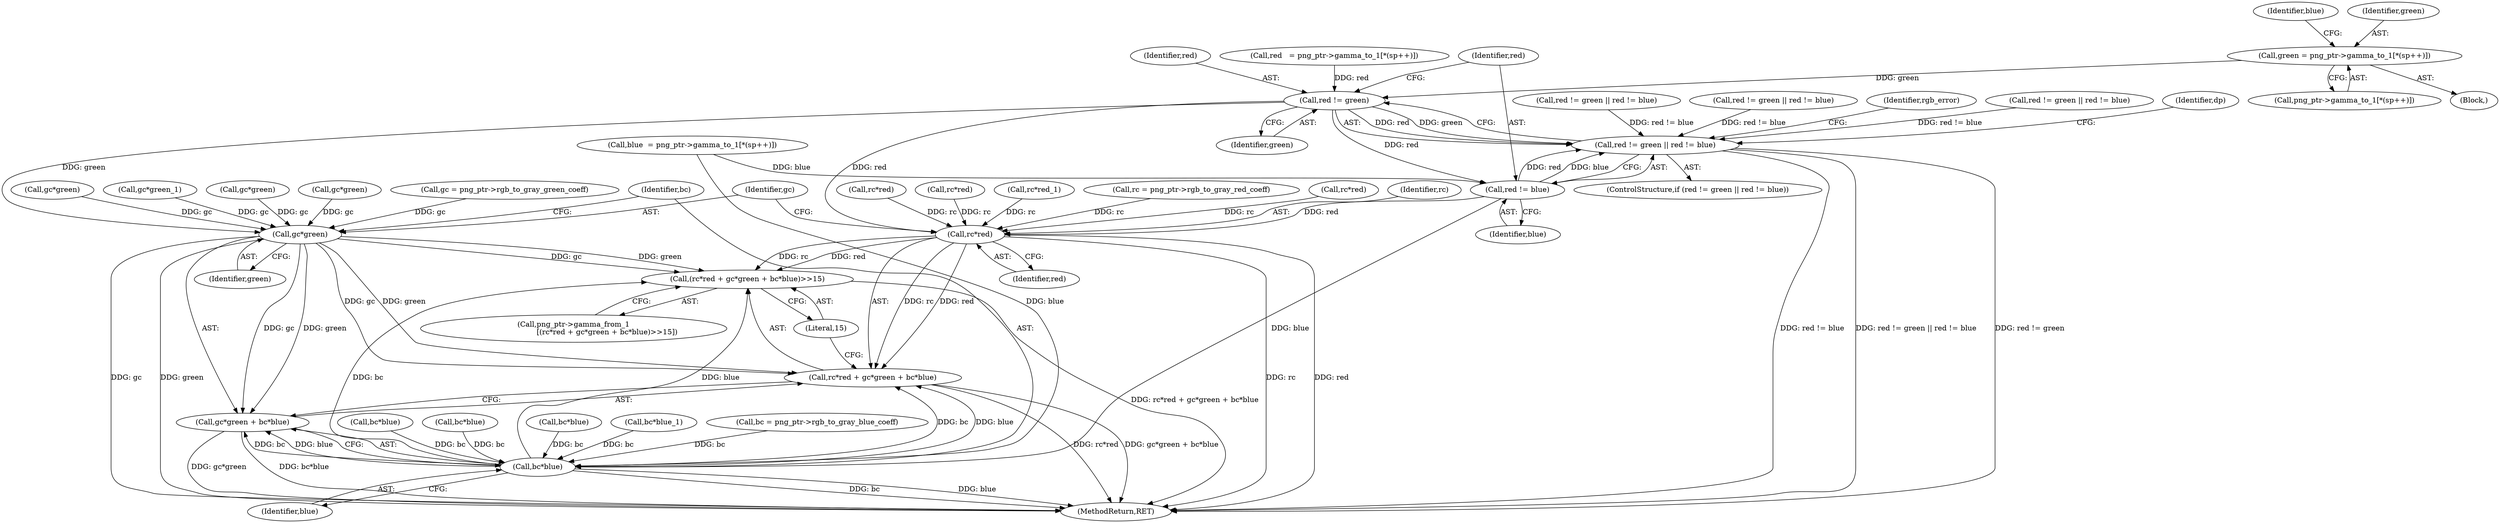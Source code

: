 digraph "0_Chrome_7f3d85b096f66870a15b37c2f40b219b2e292693_9@array" {
"1000725" [label="(Call,green = png_ptr->gamma_to_1[*(sp++)])"];
"1000746" [label="(Call,red != green)"];
"1000745" [label="(Call,red != green || red != blue)"];
"1000749" [label="(Call,red != blue)"];
"1000765" [label="(Call,rc*red)"];
"1000763" [label="(Call,(rc*red + gc*green + bc*blue)>>15)"];
"1000764" [label="(Call,rc*red + gc*green + bc*blue)"];
"1000772" [label="(Call,bc*blue)"];
"1000768" [label="(Call,gc*green + bc*blue)"];
"1000769" [label="(Call,gc*green)"];
"1000749" [label="(Call,red != blue)"];
"1000768" [label="(Call,gc*green + bc*blue)"];
"1000300" [label="(Call,red != green || red != blue)"];
"1000241" [label="(Call,rc*red)"];
"1000758" [label="(Identifier,dp)"];
"1000326" [label="(Call,bc*blue)"];
"1000767" [label="(Identifier,red)"];
"1000751" [label="(Identifier,blue)"];
"1000773" [label="(Identifier,bc)"];
"1000727" [label="(Call,png_ptr->gamma_to_1[*(sp++)])"];
"1000746" [label="(Call,red != green)"];
"1000747" [label="(Identifier,red)"];
"1000763" [label="(Call,(rc*red + gc*green + bc*blue)>>15)"];
"1000319" [label="(Call,rc*red)"];
"1000764" [label="(Call,rc*red + gc*green + bc*blue)"];
"1000498" [label="(Call,rc*red_1)"];
"1000771" [label="(Identifier,green)"];
"1000745" [label="(Call,red != green || red != blue)"];
"1000245" [label="(Call,gc*green)"];
"1000248" [label="(Call,bc*blue)"];
"1000750" [label="(Identifier,red)"];
"1000735" [label="(Call,blue  = png_ptr->gamma_to_1[*(sp++)])"];
"1000769" [label="(Call,gc*green)"];
"1000775" [label="(Literal,15)"];
"1000622" [label="(Call,red != green || red != blue)"];
"1000127" [label="(Call,rc = png_ptr->rgb_to_gray_red_coeff)"];
"1000736" [label="(Identifier,blue)"];
"1000502" [label="(Call,gc*green_1)"];
"1000772" [label="(Call,bc*blue)"];
"1000748" [label="(Identifier,green)"];
"1000645" [label="(Call,bc*blue)"];
"1000765" [label="(Call,rc*red)"];
"1000220" [label="(Call,red != green || red != blue)"];
"1000642" [label="(Call,gc*green)"];
"1000725" [label="(Call,green = png_ptr->gamma_to_1[*(sp++)])"];
"1000770" [label="(Identifier,gc)"];
"1001252" [label="(MethodReturn,RET)"];
"1000753" [label="(Identifier,rgb_error)"];
"1000774" [label="(Identifier,blue)"];
"1000505" [label="(Call,bc*blue_1)"];
"1000323" [label="(Call,gc*green)"];
"1000726" [label="(Identifier,green)"];
"1000638" [label="(Call,rc*red)"];
"1000713" [label="(Block,)"];
"1000744" [label="(ControlStructure,if (red != green || red != blue))"];
"1000133" [label="(Call,gc = png_ptr->rgb_to_gray_green_coeff)"];
"1000139" [label="(Call,bc = png_ptr->rgb_to_gray_blue_coeff)"];
"1000759" [label="(Call,png_ptr->gamma_from_1\n                             [(rc*red + gc*green + bc*blue)>>15])"];
"1000715" [label="(Call,red   = png_ptr->gamma_to_1[*(sp++)])"];
"1000766" [label="(Identifier,rc)"];
"1000725" -> "1000713"  [label="AST: "];
"1000725" -> "1000727"  [label="CFG: "];
"1000726" -> "1000725"  [label="AST: "];
"1000727" -> "1000725"  [label="AST: "];
"1000736" -> "1000725"  [label="CFG: "];
"1000725" -> "1000746"  [label="DDG: green"];
"1000746" -> "1000745"  [label="AST: "];
"1000746" -> "1000748"  [label="CFG: "];
"1000747" -> "1000746"  [label="AST: "];
"1000748" -> "1000746"  [label="AST: "];
"1000750" -> "1000746"  [label="CFG: "];
"1000745" -> "1000746"  [label="CFG: "];
"1000746" -> "1000745"  [label="DDG: red"];
"1000746" -> "1000745"  [label="DDG: green"];
"1000715" -> "1000746"  [label="DDG: red"];
"1000746" -> "1000749"  [label="DDG: red"];
"1000746" -> "1000765"  [label="DDG: red"];
"1000746" -> "1000769"  [label="DDG: green"];
"1000745" -> "1000744"  [label="AST: "];
"1000745" -> "1000749"  [label="CFG: "];
"1000749" -> "1000745"  [label="AST: "];
"1000753" -> "1000745"  [label="CFG: "];
"1000758" -> "1000745"  [label="CFG: "];
"1000745" -> "1001252"  [label="DDG: red != green || red != blue"];
"1000745" -> "1001252"  [label="DDG: red != green"];
"1000745" -> "1001252"  [label="DDG: red != blue"];
"1000749" -> "1000745"  [label="DDG: red"];
"1000749" -> "1000745"  [label="DDG: blue"];
"1000622" -> "1000745"  [label="DDG: red != blue"];
"1000300" -> "1000745"  [label="DDG: red != blue"];
"1000220" -> "1000745"  [label="DDG: red != blue"];
"1000749" -> "1000751"  [label="CFG: "];
"1000750" -> "1000749"  [label="AST: "];
"1000751" -> "1000749"  [label="AST: "];
"1000735" -> "1000749"  [label="DDG: blue"];
"1000749" -> "1000765"  [label="DDG: red"];
"1000749" -> "1000772"  [label="DDG: blue"];
"1000765" -> "1000764"  [label="AST: "];
"1000765" -> "1000767"  [label="CFG: "];
"1000766" -> "1000765"  [label="AST: "];
"1000767" -> "1000765"  [label="AST: "];
"1000770" -> "1000765"  [label="CFG: "];
"1000765" -> "1001252"  [label="DDG: red"];
"1000765" -> "1001252"  [label="DDG: rc"];
"1000765" -> "1000763"  [label="DDG: rc"];
"1000765" -> "1000763"  [label="DDG: red"];
"1000765" -> "1000764"  [label="DDG: rc"];
"1000765" -> "1000764"  [label="DDG: red"];
"1000638" -> "1000765"  [label="DDG: rc"];
"1000498" -> "1000765"  [label="DDG: rc"];
"1000241" -> "1000765"  [label="DDG: rc"];
"1000127" -> "1000765"  [label="DDG: rc"];
"1000319" -> "1000765"  [label="DDG: rc"];
"1000763" -> "1000759"  [label="AST: "];
"1000763" -> "1000775"  [label="CFG: "];
"1000764" -> "1000763"  [label="AST: "];
"1000775" -> "1000763"  [label="AST: "];
"1000759" -> "1000763"  [label="CFG: "];
"1000763" -> "1001252"  [label="DDG: rc*red + gc*green + bc*blue"];
"1000769" -> "1000763"  [label="DDG: gc"];
"1000769" -> "1000763"  [label="DDG: green"];
"1000772" -> "1000763"  [label="DDG: bc"];
"1000772" -> "1000763"  [label="DDG: blue"];
"1000764" -> "1000768"  [label="CFG: "];
"1000768" -> "1000764"  [label="AST: "];
"1000775" -> "1000764"  [label="CFG: "];
"1000764" -> "1001252"  [label="DDG: rc*red"];
"1000764" -> "1001252"  [label="DDG: gc*green + bc*blue"];
"1000769" -> "1000764"  [label="DDG: gc"];
"1000769" -> "1000764"  [label="DDG: green"];
"1000772" -> "1000764"  [label="DDG: bc"];
"1000772" -> "1000764"  [label="DDG: blue"];
"1000772" -> "1000768"  [label="AST: "];
"1000772" -> "1000774"  [label="CFG: "];
"1000773" -> "1000772"  [label="AST: "];
"1000774" -> "1000772"  [label="AST: "];
"1000768" -> "1000772"  [label="CFG: "];
"1000772" -> "1001252"  [label="DDG: bc"];
"1000772" -> "1001252"  [label="DDG: blue"];
"1000772" -> "1000768"  [label="DDG: bc"];
"1000772" -> "1000768"  [label="DDG: blue"];
"1000645" -> "1000772"  [label="DDG: bc"];
"1000505" -> "1000772"  [label="DDG: bc"];
"1000139" -> "1000772"  [label="DDG: bc"];
"1000326" -> "1000772"  [label="DDG: bc"];
"1000248" -> "1000772"  [label="DDG: bc"];
"1000735" -> "1000772"  [label="DDG: blue"];
"1000769" -> "1000768"  [label="AST: "];
"1000768" -> "1001252"  [label="DDG: gc*green"];
"1000768" -> "1001252"  [label="DDG: bc*blue"];
"1000769" -> "1000768"  [label="DDG: gc"];
"1000769" -> "1000768"  [label="DDG: green"];
"1000769" -> "1000771"  [label="CFG: "];
"1000770" -> "1000769"  [label="AST: "];
"1000771" -> "1000769"  [label="AST: "];
"1000773" -> "1000769"  [label="CFG: "];
"1000769" -> "1001252"  [label="DDG: gc"];
"1000769" -> "1001252"  [label="DDG: green"];
"1000642" -> "1000769"  [label="DDG: gc"];
"1000502" -> "1000769"  [label="DDG: gc"];
"1000133" -> "1000769"  [label="DDG: gc"];
"1000323" -> "1000769"  [label="DDG: gc"];
"1000245" -> "1000769"  [label="DDG: gc"];
}
